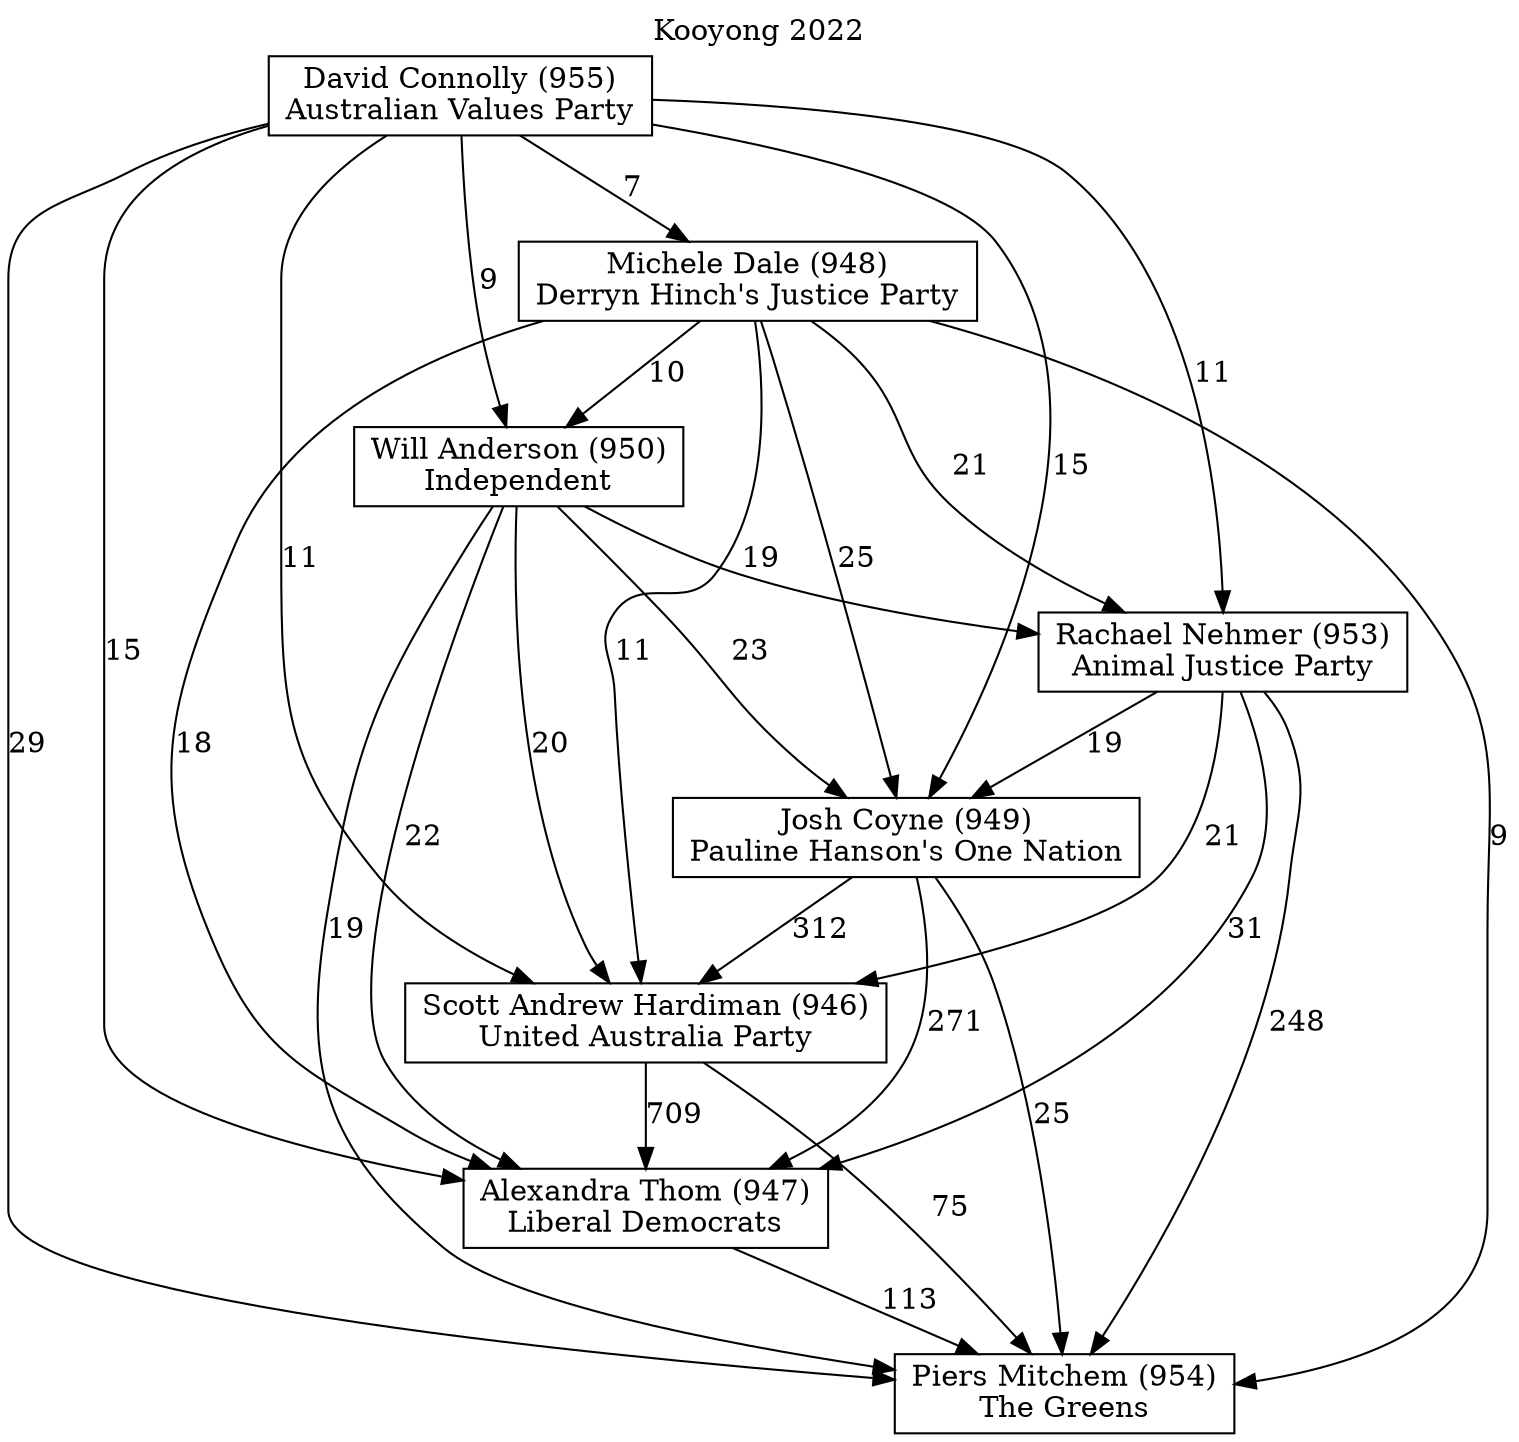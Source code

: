 // House preference flow
digraph "Piers Mitchem (954)_Kooyong_2022" {
	graph [label="Kooyong 2022" labelloc=t mclimit=10]
	node [shape=box]
	"Scott Andrew Hardiman (946)" [label="Scott Andrew Hardiman (946)
United Australia Party"]
	"Piers Mitchem (954)" [label="Piers Mitchem (954)
The Greens"]
	"Will Anderson (950)" [label="Will Anderson (950)
Independent"]
	"Josh Coyne (949)" [label="Josh Coyne (949)
Pauline Hanson's One Nation"]
	"David Connolly (955)" [label="David Connolly (955)
Australian Values Party"]
	"Michele Dale (948)" [label="Michele Dale (948)
Derryn Hinch's Justice Party"]
	"Alexandra Thom (947)" [label="Alexandra Thom (947)
Liberal Democrats"]
	"Rachael Nehmer (953)" [label="Rachael Nehmer (953)
Animal Justice Party"]
	"David Connolly (955)" -> "Piers Mitchem (954)" [label=29]
	"Will Anderson (950)" -> "Rachael Nehmer (953)" [label=19]
	"Will Anderson (950)" -> "Alexandra Thom (947)" [label=22]
	"David Connolly (955)" -> "Rachael Nehmer (953)" [label=11]
	"Michele Dale (948)" -> "Piers Mitchem (954)" [label=9]
	"David Connolly (955)" -> "Alexandra Thom (947)" [label=15]
	"David Connolly (955)" -> "Will Anderson (950)" [label=9]
	"Josh Coyne (949)" -> "Piers Mitchem (954)" [label=25]
	"David Connolly (955)" -> "Scott Andrew Hardiman (946)" [label=11]
	"Josh Coyne (949)" -> "Alexandra Thom (947)" [label=271]
	"Josh Coyne (949)" -> "Scott Andrew Hardiman (946)" [label=312]
	"Alexandra Thom (947)" -> "Piers Mitchem (954)" [label=113]
	"Rachael Nehmer (953)" -> "Josh Coyne (949)" [label=19]
	"Rachael Nehmer (953)" -> "Alexandra Thom (947)" [label=31]
	"Will Anderson (950)" -> "Josh Coyne (949)" [label=23]
	"Michele Dale (948)" -> "Will Anderson (950)" [label=10]
	"David Connolly (955)" -> "Michele Dale (948)" [label=7]
	"Scott Andrew Hardiman (946)" -> "Alexandra Thom (947)" [label=709]
	"Michele Dale (948)" -> "Alexandra Thom (947)" [label=18]
	"Scott Andrew Hardiman (946)" -> "Piers Mitchem (954)" [label=75]
	"Rachael Nehmer (953)" -> "Scott Andrew Hardiman (946)" [label=21]
	"Michele Dale (948)" -> "Rachael Nehmer (953)" [label=21]
	"Will Anderson (950)" -> "Scott Andrew Hardiman (946)" [label=20]
	"Michele Dale (948)" -> "Scott Andrew Hardiman (946)" [label=11]
	"Michele Dale (948)" -> "Josh Coyne (949)" [label=25]
	"Will Anderson (950)" -> "Piers Mitchem (954)" [label=19]
	"David Connolly (955)" -> "Josh Coyne (949)" [label=15]
	"Rachael Nehmer (953)" -> "Piers Mitchem (954)" [label=248]
}
